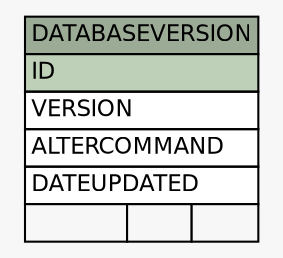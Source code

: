 // dot 2.26.3 on Linux 3.5.0-34-generic
// SchemaSpy rev 590
digraph "DATABASEVERSION" {
  graph [
    rankdir="RL"
    bgcolor="#f7f7f7"
    nodesep="0.18"
    ranksep="0.46"
    fontname="Helvetica"
    fontsize="11"
  ];
  node [
    fontname="Helvetica"
    fontsize="11"
    shape="plaintext"
  ];
  edge [
    arrowsize="0.8"
  ];
  "DATABASEVERSION" [
    label=<
    <TABLE BORDER="0" CELLBORDER="1" CELLSPACING="0" BGCOLOR="#ffffff">
      <TR><TD COLSPAN="3" BGCOLOR="#9bab96" ALIGN="CENTER">DATABASEVERSION</TD></TR>
      <TR><TD PORT="ID" COLSPAN="3" BGCOLOR="#bed1b8" ALIGN="LEFT">ID</TD></TR>
      <TR><TD PORT="VERSION" COLSPAN="3" ALIGN="LEFT">VERSION</TD></TR>
      <TR><TD PORT="ALTERCOMMAND" COLSPAN="3" ALIGN="LEFT">ALTERCOMMAND</TD></TR>
      <TR><TD PORT="DATEUPDATED" COLSPAN="3" ALIGN="LEFT">DATEUPDATED</TD></TR>
      <TR><TD ALIGN="LEFT" BGCOLOR="#f7f7f7">  </TD><TD ALIGN="RIGHT" BGCOLOR="#f7f7f7">  </TD><TD ALIGN="RIGHT" BGCOLOR="#f7f7f7">  </TD></TR>
    </TABLE>>
    URL="tables/DATABASEVERSION.html"
    tooltip="DATABASEVERSION"
  ];
}
